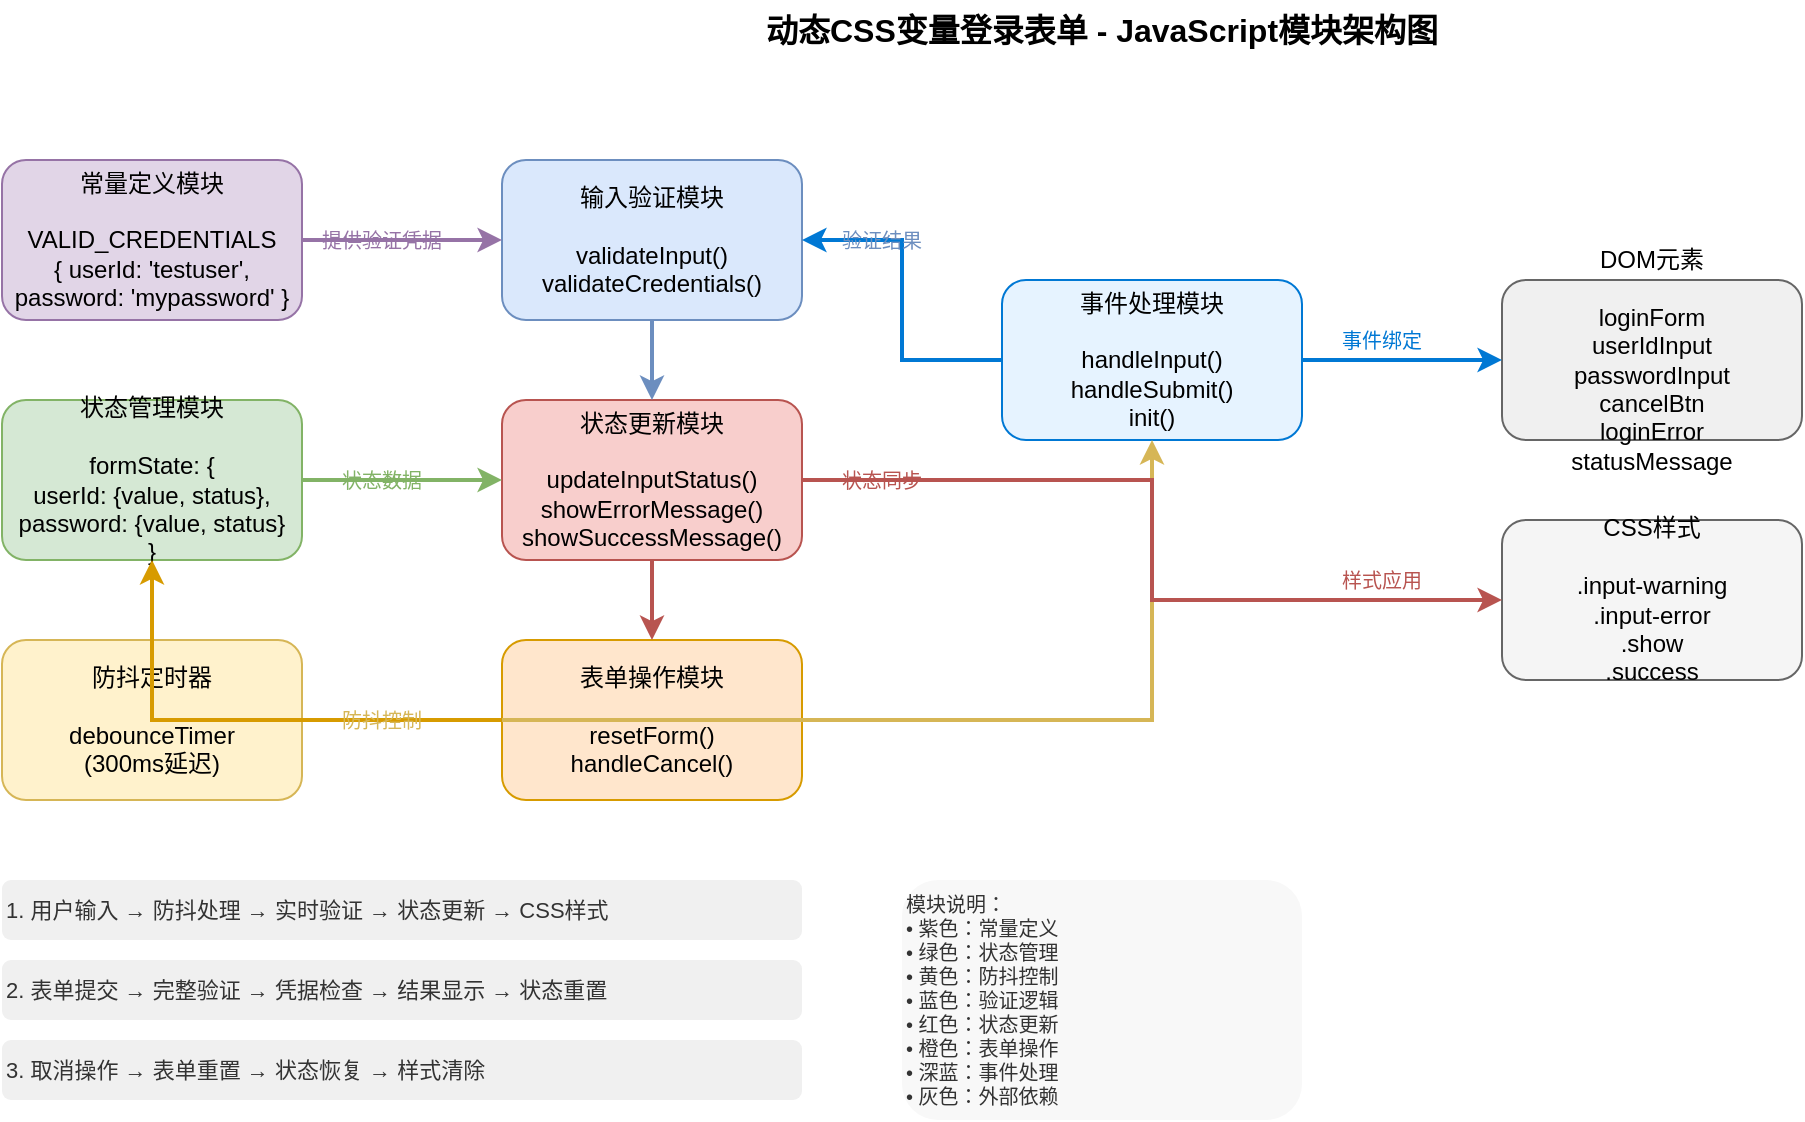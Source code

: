 <mxfile version="22.1.16" type="device">
  <diagram name="JavaScript模块架构图" id="architecture">
    <mxGraphModel dx="1422" dy="794" grid="1" gridSize="10" guides="1" tooltips="1" connect="1" arrows="1" fold="1" page="1" pageScale="1" pageWidth="1169" pageHeight="827" math="0" shadow="0">
      <root>
        <mxCell id="0" />
        <mxCell id="1" parent="0" />
        
        <!-- 标题 -->
        <mxCell id="title" value="动态CSS变量登录表单 - JavaScript模块架构图" style="text;html=1;strokeColor=none;fillColor=none;align=center;verticalAlign=middle;whiteSpace=wrap;rounded=0;fontSize=16;fontStyle=1;" vertex="1" parent="1">
          <mxGeometry x="400" y="20" width="400" height="30" as="geometry" />
        </mxCell>
        
        <!-- 常量定义模块 -->
        <mxCell id="constants" value="常量定义模块&#xa;&#xa;VALID_CREDENTIALS&#xa;{ userId: 'testuser',&#xa;  password: 'mypassword' }" style="rounded=1;whiteSpace=wrap;html=1;fillColor=#e1d5e7;strokeColor=#9673a6;fontSize=12;" vertex="1" parent="1">
          <mxGeometry x="50" y="100" width="150" height="80" as="geometry" />
        </mxCell>
        
        <!-- 状态管理模块 -->
        <mxCell id="state" value="状态管理模块&#xa;&#xa;formState: {&#xa;  userId: {value, status},&#xa;  password: {value, status}&#xa;}" style="rounded=1;whiteSpace=wrap;html=1;fillColor=#d5e8d4;strokeColor=#82b366;fontSize=12;" vertex="1" parent="1">
          <mxGeometry x="50" y="220" width="150" height="80" as="geometry" />
        </mxCell>
        
        <!-- 防抖定时器 -->
        <mxCell id="debounce" value="防抖定时器&#xa;&#xa;debounceTimer&#xa;(300ms延迟)" style="rounded=1;whiteSpace=wrap;html=1;fillColor=#fff2cc;strokeColor=#d6b656;fontSize=12;" vertex="1" parent="1">
          <mxGeometry x="50" y="340" width="150" height="80" as="geometry" />
        </mxCell>
        
        <!-- 输入验证模块 -->
        <mxCell id="validation" value="输入验证模块&#xa;&#xa;validateInput()&#xa;validateCredentials()" style="rounded=1;whiteSpace=wrap;html=1;fillColor=#dae8fc;strokeColor=#6c8ebf;fontSize=12;" vertex="1" parent="1">
          <mxGeometry x="300" y="100" width="150" height="80" as="geometry" />
        </mxCell>
        
        <!-- 状态更新模块 -->
        <mxCell id="statusUpdate" value="状态更新模块&#xa;&#xa;updateInputStatus()&#xa;showErrorMessage()&#xa;showSuccessMessage()" style="rounded=1;whiteSpace=wrap;html=1;fillColor=#f8cecc;strokeColor=#b85450;fontSize=12;" vertex="1" parent="1">
          <mxGeometry x="300" y="220" width="150" height="80" as="geometry" />
        </mxCell>
        
        <!-- 表单操作模块 -->
        <mxCell id="formOps" value="表单操作模块&#xa;&#xa;resetForm()&#xa;handleCancel()" style="rounded=1;whiteSpace=wrap;html=1;fillColor=#ffe6cc;strokeColor=#d79b00;fontSize=12;" vertex="1" parent="1">
          <mxGeometry x="300" y="340" width="150" height="80" as="geometry" />
        </mxCell>
        
        <!-- 事件处理模块 -->
        <mxCell id="events" value="事件处理模块&#xa;&#xa;handleInput()&#xa;handleSubmit()&#xa;init()" style="rounded=1;whiteSpace=wrap;html=1;fillColor=#e6f3ff;strokeColor=#0078d4;fontSize=12;" vertex="1" parent="1">
          <mxGeometry x="550" y="160" width="150" height="80" as="geometry" />
        </mxCell>
        
        <!-- DOM元素 -->
        <mxCell id="dom" value="DOM元素&#xa;&#xa;loginForm&#xa;userIdInput&#xa;passwordInput&#xa;cancelBtn&#xa;loginError&#xa;statusMessage" style="rounded=1;whiteSpace=wrap;html=1;fillColor=#f0f0f0;strokeColor=#666666;fontSize=12;" vertex="1" parent="1">
          <mxGeometry x="800" y="160" width="150" height="80" as="geometry" />
        </mxCell>
        
        <!-- CSS样式 -->
        <mxCell id="css" value="CSS样式&#xa;&#xa;.input-warning&#xa;.input-error&#xa;.show&#xa;.success" style="rounded=1;whiteSpace=wrap;html=1;fillColor=#f5f5f5;strokeColor=#666666;fontSize=12;" vertex="1" parent="1">
          <mxGeometry x="800" y="280" width="150" height="80" as="geometry" />
        </mxCell>
        
        <!-- 连接线 -->
        
        <!-- 常量到验证 -->
        <mxCell id="edge1" edge="1" parent="1" source="constants" target="validation" style="edgeStyle=orthogonalEdgeStyle;rounded=0;orthogonalLoop=1;jettySize=auto;html=1;strokeWidth=2;strokeColor=#9673a6;">
          <mxGeometry relative="1" as="geometry" />
        </mxCell>
        
        <!-- 状态管理到状态更新 -->
        <mxCell id="edge2" edge="1" parent="1" source="state" target="statusUpdate" style="edgeStyle=orthogonalEdgeStyle;rounded=0;orthogonalLoop=1;jettySize=auto;html=1;strokeWidth=2;strokeColor=#82b366;">
          <mxGeometry relative="1" as="geometry" />
        </mxCell>
        
        <!-- 防抖到事件处理 -->
        <mxCell id="edge3" edge="1" parent="1" source="debounce" target="events" style="edgeStyle=orthogonalEdgeStyle;rounded=0;orthogonalLoop=1;jettySize=auto;html=1;strokeWidth=2;strokeColor=#d6b656;">
          <mxGeometry relative="1" as="geometry" />
        </mxCell>
        
        <!-- 验证到状态更新 -->
        <mxCell id="edge4" edge="1" parent="1" source="validation" target="statusUpdate" style="edgeStyle=orthogonalEdgeStyle;rounded=0;orthogonalLoop=1;jettySize=auto;html=1;strokeWidth=2;strokeColor=#6c8ebf;">
          <mxGeometry relative="1" as="geometry" />
        </mxCell>
        
        <!-- 状态更新到表单操作 -->
        <mxCell id="edge5" edge="1" parent="1" source="statusUpdate" target="formOps" style="edgeStyle=orthogonalEdgeStyle;rounded=0;orthogonalLoop=1;jettySize=auto;html=1;strokeWidth=2;strokeColor=#b85450;">
          <mxGeometry relative="1" as="geometry" />
        </mxCell>
        
        <!-- 事件处理到DOM -->
        <mxCell id="edge6" edge="1" parent="1" source="events" target="dom" style="edgeStyle=orthogonalEdgeStyle;rounded=0;orthogonalLoop=1;jettySize=auto;html=1;strokeWidth=2;strokeColor=#0078d4;">
          <mxGeometry relative="1" as="geometry" />
        </mxCell>
        
        <!-- 状态更新到CSS -->
        <mxCell id="edge7" edge="1" parent="1" source="statusUpdate" target="css" style="edgeStyle=orthogonalEdgeStyle;rounded=0;orthogonalLoop=1;jettySize=auto;html=1;strokeWidth=2;strokeColor=#b85450;">
          <mxGeometry relative="1" as="geometry" />
        </mxCell>
        
        <!-- 表单操作到状态管理 -->
        <mxCell id="edge8" edge="1" parent="1" source="formOps" target="state" style="edgeStyle=orthogonalEdgeStyle;rounded=0;orthogonalLoop=1;jettySize=auto;html=1;strokeWidth=2;strokeColor=#d79b00;">
          <mxGeometry relative="1" as="geometry" />
        </mxCell>
        
        <!-- 事件处理到验证 -->
        <mxCell id="edge9" edge="1" parent="1" source="events" target="validation" style="edgeStyle=orthogonalEdgeStyle;rounded=0;orthogonalLoop=1;jettySize=auto;html=1;strokeWidth=2;strokeColor=#0078d4;">
          <mxGeometry relative="1" as="geometry" />
        </mxCell>
        
        <!-- 标签 -->
        
        <!-- 数据流标签 -->
        <mxCell id="label1" value="提供验证凭据" style="text;html=1;strokeColor=none;fillColor=none;align=center;verticalAlign=middle;whiteSpace=wrap;rounded=0;fontSize=10;fontColor=#9673a6;" vertex="1" parent="1">
          <mxGeometry x="200" y="130" width="80" height="20" as="geometry" />
        </mxCell>
        
        <mxCell id="label2" value="状态数据" style="text;html=1;strokeColor=none;fillColor=none;align=center;verticalAlign=middle;whiteSpace=wrap;rounded=0;fontSize=10;fontColor=#82b366;" vertex="1" parent="1">
          <mxGeometry x="200" y="250" width="80" height="20" as="geometry" />
        </mxCell>
        
        <mxCell id="label3" value="防抖控制" style="text;html=1;strokeColor=none;fillColor=none;align=center;verticalAlign=middle;whiteSpace=wrap;rounded=0;fontSize=10;fontColor=#d6b656;" vertex="1" parent="1">
          <mxGeometry x="200" y="370" width="80" height="20" as="geometry" />
        </mxCell>
        
        <mxCell id="label4" value="验证结果" style="text;html=1;strokeColor=none;fillColor=none;align=center;verticalAlign=middle;whiteSpace=wrap;rounded=0;fontSize=10;fontColor=#6c8ebf;" vertex="1" parent="1">
          <mxGeometry x="450" y="130" width="80" height="20" as="geometry" />
        </mxCell>
        
        <mxCell id="label5" value="状态同步" style="text;html=1;strokeColor=none;fillColor=none;align=center;verticalAlign=middle;whiteSpace=wrap;rounded=0;fontSize=10;fontColor=#b85450;" vertex="1" parent="1">
          <mxGeometry x="450" y="250" width="80" height="20" as="geometry" />
        </mxCell>
        
        <mxCell id="label6" value="事件绑定" style="text;html=1;strokeColor=none;fillColor=none;align=center;verticalAlign=middle;whiteSpace=wrap;rounded=0;fontSize=10;fontColor=#0078d4;" vertex="1" parent="1">
          <mxGeometry x="700" y="180" width="80" height="20" as="geometry" />
        </mxCell>
        
        <mxCell id="label7" value="样式应用" style="text;html=1;strokeColor=none;fillColor=none;align=center;verticalAlign=middle;whiteSpace=wrap;rounded=0;fontSize=10;fontColor=#b85450;" vertex="1" parent="1">
          <mxGeometry x="700" y="300" width="80" height="20" as="geometry" />
        </mxCell>
        
        <!-- 流程说明 -->
        <mxCell id="flow1" value="1. 用户输入 → 防抖处理 → 实时验证 → 状态更新 → CSS样式" style="text;html=1;strokeColor=none;fillColor=#f0f0f0;align=left;verticalAlign=middle;whiteSpace=wrap;rounded=1;fontSize=11;fontColor=#333333;" vertex="1" parent="1">
          <mxGeometry x="50" y="460" width="400" height="30" as="geometry" />
        </mxCell>
        
        <mxCell id="flow2" value="2. 表单提交 → 完整验证 → 凭据检查 → 结果显示 → 状态重置" style="text;html=1;strokeColor=none;fillColor=#f0f0f0;align=left;verticalAlign=middle;whiteSpace=wrap;rounded=1;fontSize=11;fontColor=#333333;" vertex="1" parent="1">
          <mxGeometry x="50" y="500" width="400" height="30" as="geometry" />
        </mxCell>
        
        <mxCell id="flow3" value="3. 取消操作 → 表单重置 → 状态恢复 → 样式清除" style="text;html=1;strokeColor=none;fillColor=#f0f0f0;align=left;verticalAlign=middle;whiteSpace=wrap;rounded=1;fontSize=11;fontColor=#333333;" vertex="1" parent="1">
          <mxGeometry x="50" y="540" width="400" height="30" as="geometry" />
        </mxCell>
        
        <!-- 模块说明 -->
        <mxCell id="legend" value="模块说明：&#xa;• 紫色：常量定义&#xa;• 绿色：状态管理&#xa;• 黄色：防抖控制&#xa;• 蓝色：验证逻辑&#xa;• 红色：状态更新&#xa;• 橙色：表单操作&#xa;• 深蓝：事件处理&#xa;• 灰色：外部依赖" style="text;html=1;strokeColor=none;fillColor=#f8f8f8;align=left;verticalAlign=top;whiteSpace=wrap;rounded=1;fontSize=10;fontColor=#333333;" vertex="1" parent="1">
          <mxGeometry x="500" y="460" width="200" height="120" as="geometry" />
        </mxCell>
        
      </root>
    </mxGraphModel>
  </diagram>
</mxfile>
